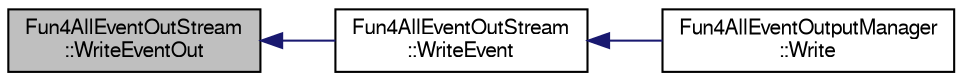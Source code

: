 digraph "Fun4AllEventOutStream::WriteEventOut"
{
  bgcolor="transparent";
  edge [fontname="FreeSans",fontsize="10",labelfontname="FreeSans",labelfontsize="10"];
  node [fontname="FreeSans",fontsize="10",shape=record];
  rankdir="LR";
  Node1 [label="Fun4AllEventOutStream\l::WriteEventOut",height=0.2,width=0.4,color="black", fillcolor="grey75", style="filled" fontcolor="black"];
  Node1 -> Node2 [dir="back",color="midnightblue",fontsize="10",style="solid",fontname="FreeSans"];
  Node2 [label="Fun4AllEventOutStream\l::WriteEvent",height=0.2,width=0.4,color="black",URL="$dc/dab/classFun4AllEventOutStream.html#ac3f5579ceba1f3acdf722be550d6f374"];
  Node2 -> Node3 [dir="back",color="midnightblue",fontsize="10",style="solid",fontname="FreeSans"];
  Node3 [label="Fun4AllEventOutputManager\l::Write",height=0.2,width=0.4,color="black",URL="$d2/d4a/classFun4AllEventOutputManager.html#a07d37e34714c5e9cc5dab9c2898ad8a4",tooltip="write starting from given node "];
}

